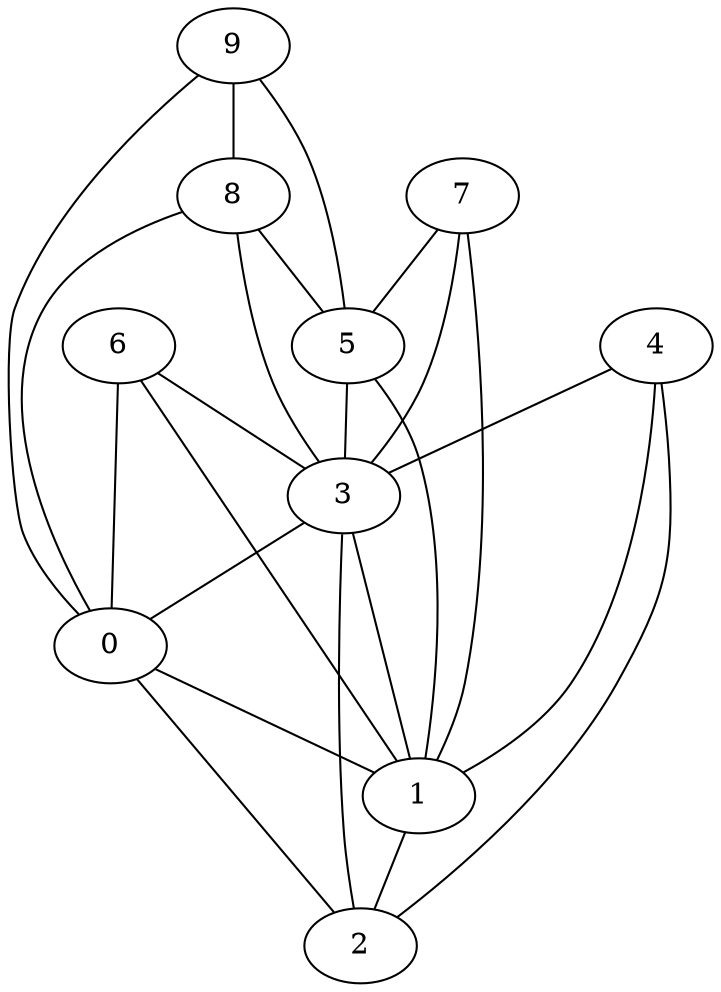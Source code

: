 graph {
    0 [ label = "0" ]
    1 [ label = "1" ]
    2 [ label = "2" ]
    3 [ label = "3" ]
    4 [ label = "4" ]
    5 [ label = "5" ]
    6 [ label = "6" ]
    7 [ label = "7" ]
    8 [ label = "8" ]
    9 [ label = "9" ]
    0 -- 1 [ ]
    0 -- 2 [ ]
    1 -- 2 [ ]
    3 -- 0 [ ]
    3 -- 1 [ ]
    3 -- 2 [ ]
    4 -- 1 [ ]
    4 -- 2 [ ]
    4 -- 3 [ ]
    9 -- 8 [ ]
    5 -- 1 [ ]
    5 -- 3 [ ]
    6 -- 0 [ ]
    6 -- 1 [ ]
    6 -- 3 [ ]
    7 -- 1 [ ]
    7 -- 3 [ ]
    7 -- 5 [ ]
    8 -- 0 [ ]
    8 -- 3 [ ]
    8 -- 5 [ ]
    9 -- 0 [ ]
    9 -- 5 [ ]
}
